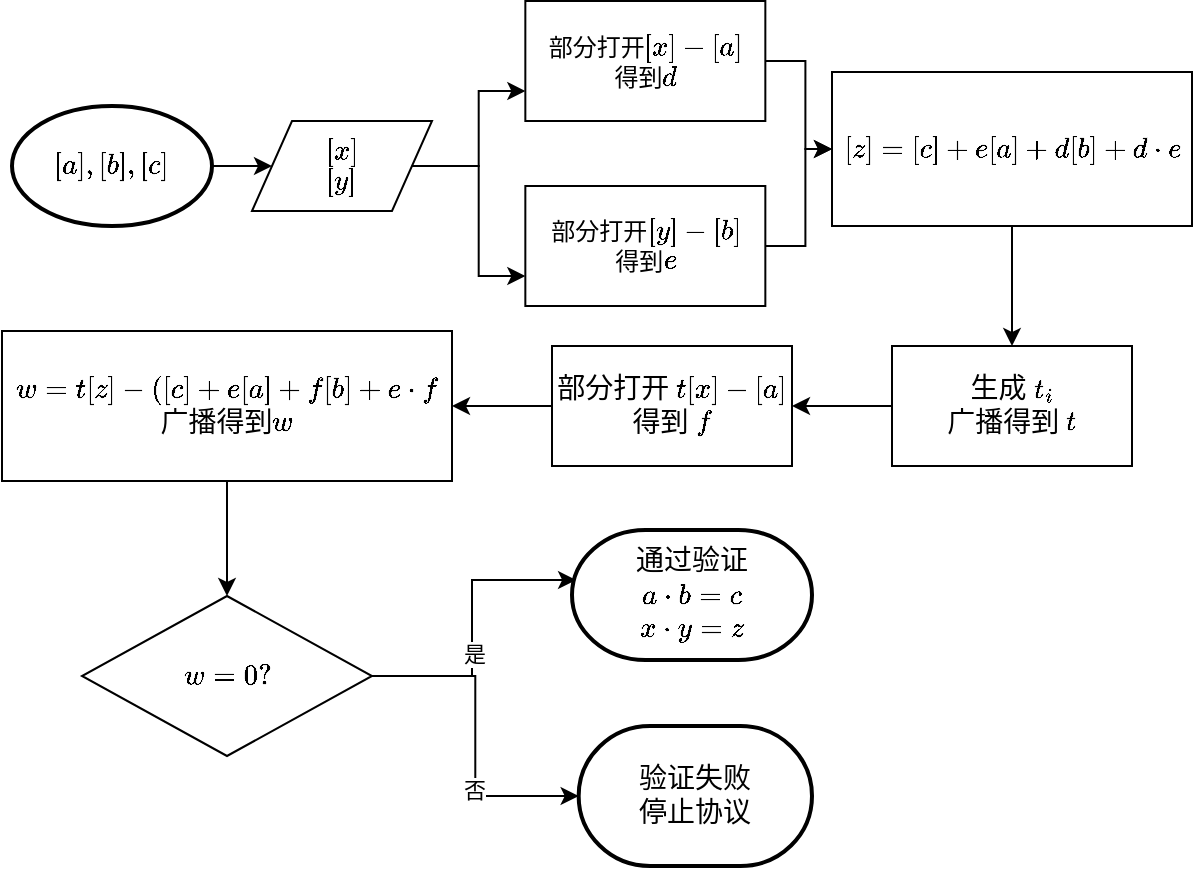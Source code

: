<mxfile version="14.7.2" type="github">
  <diagram id="Pt-76VENaiz3KTVbtKUO" name="Page-1">
    <mxGraphModel dx="462" dy="705" grid="1" gridSize="10" guides="1" tooltips="1" connect="1" arrows="1" fold="1" page="1" pageScale="1" pageWidth="827" pageHeight="1169" math="1" shadow="0">
      <root>
        <mxCell id="0" />
        <mxCell id="1" parent="0" />
        <mxCell id="qay90PagpXp00cPOU_Uc-23" style="edgeStyle=orthogonalEdgeStyle;rounded=0;orthogonalLoop=1;jettySize=auto;html=1;exitX=1;exitY=0.5;exitDx=0;exitDy=0;exitPerimeter=0;" edge="1" parent="1" source="qay90PagpXp00cPOU_Uc-3" target="qay90PagpXp00cPOU_Uc-22">
          <mxGeometry relative="1" as="geometry" />
        </mxCell>
        <mxCell id="qay90PagpXp00cPOU_Uc-3" value="\([a],[b],[c]\)" style="strokeWidth=2;html=1;shape=mxgraph.flowchart.start_1;whiteSpace=wrap;fontFamily=Times New Roman;fontSize=14;" vertex="1" parent="1">
          <mxGeometry x="50" y="340" width="100" height="60" as="geometry" />
        </mxCell>
        <mxCell id="qay90PagpXp00cPOU_Uc-32" style="edgeStyle=orthogonalEdgeStyle;rounded=0;orthogonalLoop=1;jettySize=auto;html=1;exitX=0;exitY=0.5;exitDx=0;exitDy=0;entryX=1;entryY=0.5;entryDx=0;entryDy=0;" edge="1" parent="1" source="qay90PagpXp00cPOU_Uc-6" target="qay90PagpXp00cPOU_Uc-8">
          <mxGeometry relative="1" as="geometry" />
        </mxCell>
        <mxCell id="qay90PagpXp00cPOU_Uc-6" value="生成 \(t_i\)&lt;br style=&quot;font-size: 14px;&quot;&gt;广播得到 \(t\)" style="rounded=0;whiteSpace=wrap;html=1;fontFamily=Times New Roman;fontSize=14;" vertex="1" parent="1">
          <mxGeometry x="490" y="460" width="120" height="60" as="geometry" />
        </mxCell>
        <mxCell id="qay90PagpXp00cPOU_Uc-33" style="edgeStyle=orthogonalEdgeStyle;rounded=0;orthogonalLoop=1;jettySize=auto;html=1;exitX=0;exitY=0.5;exitDx=0;exitDy=0;entryX=1;entryY=0.5;entryDx=0;entryDy=0;" edge="1" parent="1" source="qay90PagpXp00cPOU_Uc-8" target="qay90PagpXp00cPOU_Uc-12">
          <mxGeometry relative="1" as="geometry" />
        </mxCell>
        <mxCell id="qay90PagpXp00cPOU_Uc-8" value="部分打开 \(t[x]-[a]\)&lt;br style=&quot;font-size: 14px&quot;&gt;得到 \(f\)" style="rounded=0;whiteSpace=wrap;html=1;fontFamily=Times New Roman;fontSize=14;" vertex="1" parent="1">
          <mxGeometry x="320" y="460" width="120" height="60" as="geometry" />
        </mxCell>
        <mxCell id="qay90PagpXp00cPOU_Uc-34" style="edgeStyle=orthogonalEdgeStyle;rounded=0;orthogonalLoop=1;jettySize=auto;html=1;exitX=0.5;exitY=1;exitDx=0;exitDy=0;" edge="1" parent="1" source="qay90PagpXp00cPOU_Uc-12" target="qay90PagpXp00cPOU_Uc-17">
          <mxGeometry relative="1" as="geometry" />
        </mxCell>
        <mxCell id="qay90PagpXp00cPOU_Uc-12" value="\(w=t[z]-([c]+e[a]+f[b]+e\cdot f\)&lt;br style=&quot;font-size: 14px&quot;&gt;广播得到\(w\)" style="rounded=0;whiteSpace=wrap;html=1;fontFamily=Times New Roman;fontSize=14;" vertex="1" parent="1">
          <mxGeometry x="45" y="452.5" width="225" height="75" as="geometry" />
        </mxCell>
        <mxCell id="qay90PagpXp00cPOU_Uc-35" style="edgeStyle=orthogonalEdgeStyle;rounded=0;orthogonalLoop=1;jettySize=auto;html=1;exitX=1;exitY=0.5;exitDx=0;exitDy=0;entryX=0.017;entryY=0.385;entryDx=0;entryDy=0;entryPerimeter=0;" edge="1" parent="1" source="qay90PagpXp00cPOU_Uc-17" target="qay90PagpXp00cPOU_Uc-18">
          <mxGeometry relative="1" as="geometry" />
        </mxCell>
        <mxCell id="qay90PagpXp00cPOU_Uc-36" value="是" style="edgeLabel;html=1;align=center;verticalAlign=middle;resizable=0;points=[];" vertex="1" connectable="0" parent="qay90PagpXp00cPOU_Uc-35">
          <mxGeometry x="-0.187" y="-1" relative="1" as="geometry">
            <mxPoint as="offset" />
          </mxGeometry>
        </mxCell>
        <mxCell id="qay90PagpXp00cPOU_Uc-37" style="edgeStyle=orthogonalEdgeStyle;rounded=0;orthogonalLoop=1;jettySize=auto;html=1;exitX=1;exitY=0.5;exitDx=0;exitDy=0;entryX=0;entryY=0.5;entryDx=0;entryDy=0;entryPerimeter=0;" edge="1" parent="1" source="qay90PagpXp00cPOU_Uc-17" target="qay90PagpXp00cPOU_Uc-19">
          <mxGeometry relative="1" as="geometry" />
        </mxCell>
        <mxCell id="qay90PagpXp00cPOU_Uc-38" value="否" style="edgeLabel;html=1;align=center;verticalAlign=middle;resizable=0;points=[];" vertex="1" connectable="0" parent="qay90PagpXp00cPOU_Uc-37">
          <mxGeometry x="0.325" y="-1" relative="1" as="geometry">
            <mxPoint as="offset" />
          </mxGeometry>
        </mxCell>
        <mxCell id="qay90PagpXp00cPOU_Uc-17" value="\(w=0?\)" style="rhombus;whiteSpace=wrap;html=1;rounded=0;fontFamily=Times New Roman;fontSize=14;" vertex="1" parent="1">
          <mxGeometry x="85" y="585" width="145" height="80" as="geometry" />
        </mxCell>
        <mxCell id="qay90PagpXp00cPOU_Uc-18" value="通过验证&lt;br style=&quot;font-size: 14px&quot;&gt;\(a\cdot b=c\)&lt;br style=&quot;font-size: 14px&quot;&gt;\(x\cdot y=z\)" style="strokeWidth=2;html=1;shape=mxgraph.flowchart.terminator;whiteSpace=wrap;fontFamily=Times New Roman;fontSize=14;" vertex="1" parent="1">
          <mxGeometry x="330" y="552" width="120" height="65" as="geometry" />
        </mxCell>
        <mxCell id="qay90PagpXp00cPOU_Uc-19" value="验证失败&lt;br style=&quot;font-size: 14px;&quot;&gt;停止协议" style="strokeWidth=2;html=1;shape=mxgraph.flowchart.terminator;whiteSpace=wrap;fontFamily=Times New Roman;fontSize=14;" vertex="1" parent="1">
          <mxGeometry x="333.33" y="650" width="116.67" height="70" as="geometry" />
        </mxCell>
        <mxCell id="qay90PagpXp00cPOU_Uc-26" style="edgeStyle=orthogonalEdgeStyle;rounded=0;orthogonalLoop=1;jettySize=auto;html=1;exitX=1;exitY=0.5;exitDx=0;exitDy=0;entryX=0;entryY=0.75;entryDx=0;entryDy=0;" edge="1" parent="1" source="qay90PagpXp00cPOU_Uc-22" target="qay90PagpXp00cPOU_Uc-24">
          <mxGeometry relative="1" as="geometry" />
        </mxCell>
        <mxCell id="qay90PagpXp00cPOU_Uc-27" style="edgeStyle=orthogonalEdgeStyle;rounded=0;orthogonalLoop=1;jettySize=auto;html=1;exitX=1;exitY=0.5;exitDx=0;exitDy=0;entryX=0;entryY=0.75;entryDx=0;entryDy=0;" edge="1" parent="1" source="qay90PagpXp00cPOU_Uc-22" target="qay90PagpXp00cPOU_Uc-25">
          <mxGeometry relative="1" as="geometry" />
        </mxCell>
        <mxCell id="qay90PagpXp00cPOU_Uc-22" value="\([x]\)&lt;br&gt;\([y]\)" style="shape=parallelogram;perimeter=parallelogramPerimeter;whiteSpace=wrap;html=1;fixedSize=1;" vertex="1" parent="1">
          <mxGeometry x="170" y="347.5" width="90" height="45" as="geometry" />
        </mxCell>
        <mxCell id="qay90PagpXp00cPOU_Uc-29" style="edgeStyle=orthogonalEdgeStyle;rounded=0;orthogonalLoop=1;jettySize=auto;html=1;exitX=1;exitY=0.5;exitDx=0;exitDy=0;entryX=0;entryY=0.5;entryDx=0;entryDy=0;" edge="1" parent="1" source="qay90PagpXp00cPOU_Uc-24" target="qay90PagpXp00cPOU_Uc-28">
          <mxGeometry relative="1" as="geometry" />
        </mxCell>
        <mxCell id="qay90PagpXp00cPOU_Uc-24" value="部分打开\([x]-[a]\)&lt;br&gt;得到\(d\)" style="rounded=0;whiteSpace=wrap;html=1;" vertex="1" parent="1">
          <mxGeometry x="306.67" y="287.5" width="120" height="60" as="geometry" />
        </mxCell>
        <mxCell id="qay90PagpXp00cPOU_Uc-30" style="edgeStyle=orthogonalEdgeStyle;rounded=0;orthogonalLoop=1;jettySize=auto;html=1;exitX=1;exitY=0.5;exitDx=0;exitDy=0;entryX=0;entryY=0.5;entryDx=0;entryDy=0;" edge="1" parent="1" source="qay90PagpXp00cPOU_Uc-25" target="qay90PagpXp00cPOU_Uc-28">
          <mxGeometry relative="1" as="geometry" />
        </mxCell>
        <mxCell id="qay90PagpXp00cPOU_Uc-25" value="部分打开\([y]-[b]\)&lt;br&gt;得到\(e\)" style="rounded=0;whiteSpace=wrap;html=1;" vertex="1" parent="1">
          <mxGeometry x="306.67" y="380" width="120" height="60" as="geometry" />
        </mxCell>
        <mxCell id="qay90PagpXp00cPOU_Uc-31" style="edgeStyle=orthogonalEdgeStyle;rounded=0;orthogonalLoop=1;jettySize=auto;html=1;exitX=0.5;exitY=1;exitDx=0;exitDy=0;" edge="1" parent="1" source="qay90PagpXp00cPOU_Uc-28" target="qay90PagpXp00cPOU_Uc-6">
          <mxGeometry relative="1" as="geometry" />
        </mxCell>
        <mxCell id="qay90PagpXp00cPOU_Uc-28" value="\([z]=[c]+e[a]+d[b]+d\cdot e\)" style="rounded=0;whiteSpace=wrap;html=1;" vertex="1" parent="1">
          <mxGeometry x="460" y="323" width="180" height="77" as="geometry" />
        </mxCell>
      </root>
    </mxGraphModel>
  </diagram>
</mxfile>
